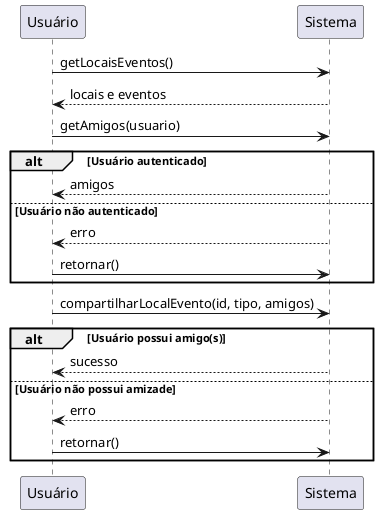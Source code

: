 @startuml
Usuário -> Sistema: getLocaisEventos()
Sistema --> Usuário: locais e eventos

Usuário -> Sistema: getAmigos(usuario)

alt Usuário autenticado
    Sistema --> Usuário: amigos
else Usuário não autenticado
    Sistema --> Usuário: erro
    Usuário -> Sistema: retornar()
end

Usuário -> Sistema: compartilharLocalEvento(id, tipo, amigos)

alt Usuário possui amigo(s)
     Sistema --> Usuário: sucesso
else Usuário não possui amizade
     Sistema --> Usuário: erro
     Usuário -> Sistema: retornar()
end

@enduml
